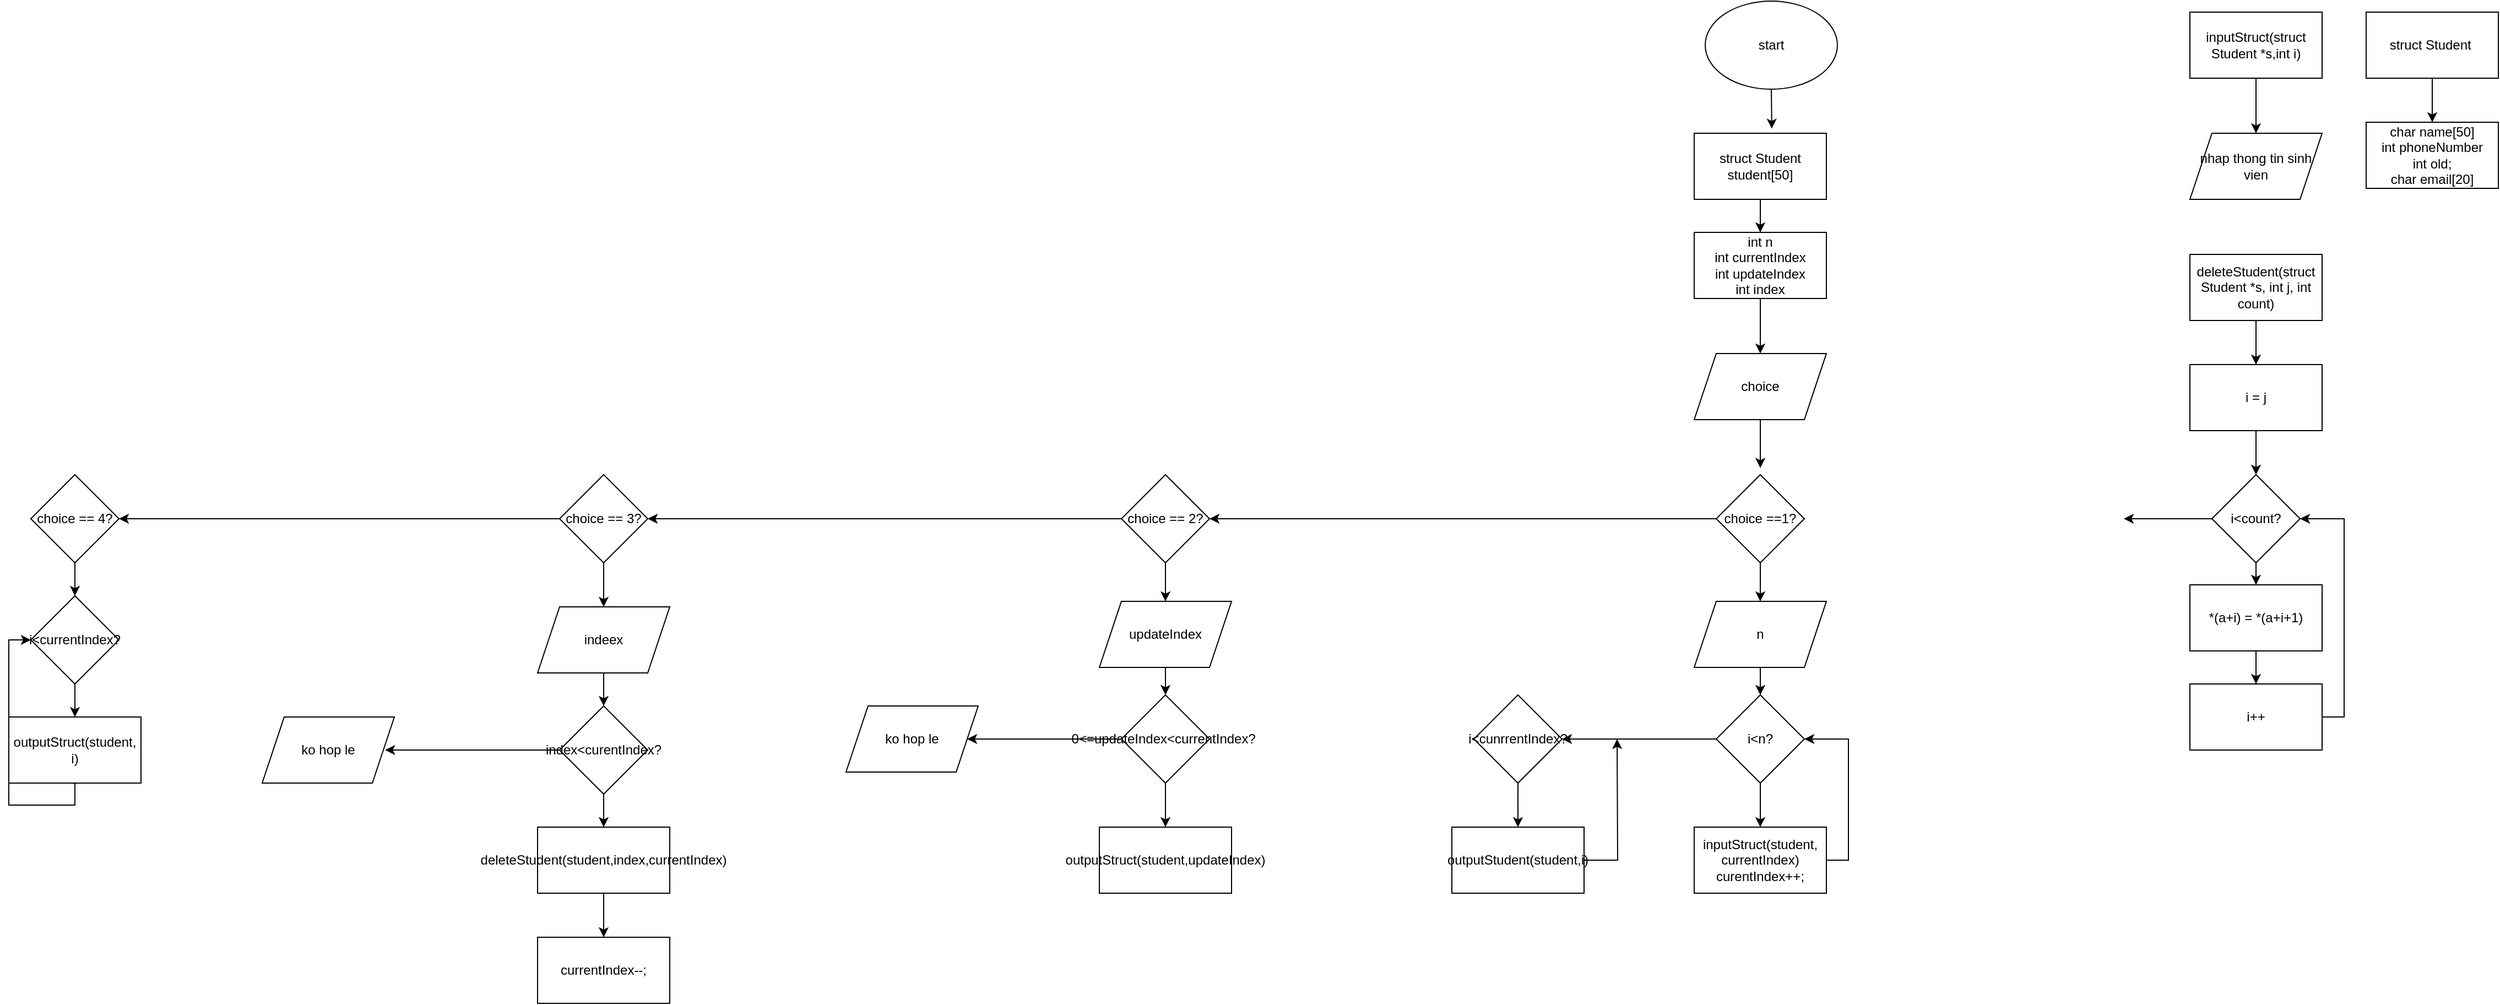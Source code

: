 <mxfile version="22.1.2" type="device">
  <diagram id="C5RBs43oDa-KdzZeNtuy" name="Page-1">
    <mxGraphModel dx="2690" dy="606" grid="1" gridSize="10" guides="1" tooltips="1" connect="1" arrows="1" fold="1" page="1" pageScale="1" pageWidth="827" pageHeight="1169" math="0" shadow="0">
      <root>
        <mxCell id="WIyWlLk6GJQsqaUBKTNV-0" />
        <mxCell id="WIyWlLk6GJQsqaUBKTNV-1" parent="WIyWlLk6GJQsqaUBKTNV-0" />
        <mxCell id="DKrm9r417VlJnwcUg-qO-0" value="start" style="ellipse;whiteSpace=wrap;html=1;" vertex="1" parent="WIyWlLk6GJQsqaUBKTNV-1">
          <mxGeometry x="90" y="40" width="120" height="80" as="geometry" />
        </mxCell>
        <mxCell id="DKrm9r417VlJnwcUg-qO-3" style="edgeStyle=orthogonalEdgeStyle;rounded=0;orthogonalLoop=1;jettySize=auto;html=1;exitX=0.5;exitY=1;exitDx=0;exitDy=0;entryX=0.5;entryY=0;entryDx=0;entryDy=0;" edge="1" parent="WIyWlLk6GJQsqaUBKTNV-1" source="DKrm9r417VlJnwcUg-qO-1" target="DKrm9r417VlJnwcUg-qO-2">
          <mxGeometry relative="1" as="geometry" />
        </mxCell>
        <mxCell id="DKrm9r417VlJnwcUg-qO-1" value="struct Student&amp;nbsp;" style="rounded=0;whiteSpace=wrap;html=1;" vertex="1" parent="WIyWlLk6GJQsqaUBKTNV-1">
          <mxGeometry x="690" y="50" width="120" height="60" as="geometry" />
        </mxCell>
        <mxCell id="DKrm9r417VlJnwcUg-qO-2" value="char name[50]&lt;br&gt;int phoneNumber&lt;br&gt;int old;&lt;br&gt;char email[20]" style="rounded=0;whiteSpace=wrap;html=1;" vertex="1" parent="WIyWlLk6GJQsqaUBKTNV-1">
          <mxGeometry x="690" y="150" width="120" height="60" as="geometry" />
        </mxCell>
        <mxCell id="DKrm9r417VlJnwcUg-qO-6" style="edgeStyle=orthogonalEdgeStyle;rounded=0;orthogonalLoop=1;jettySize=auto;html=1;exitX=0.5;exitY=1;exitDx=0;exitDy=0;entryX=0.5;entryY=0;entryDx=0;entryDy=0;" edge="1" parent="WIyWlLk6GJQsqaUBKTNV-1" source="DKrm9r417VlJnwcUg-qO-4" target="DKrm9r417VlJnwcUg-qO-5">
          <mxGeometry relative="1" as="geometry" />
        </mxCell>
        <mxCell id="DKrm9r417VlJnwcUg-qO-4" value="inputStruct(struct Student *s,int i)" style="rounded=0;whiteSpace=wrap;html=1;" vertex="1" parent="WIyWlLk6GJQsqaUBKTNV-1">
          <mxGeometry x="530" y="50" width="120" height="60" as="geometry" />
        </mxCell>
        <mxCell id="DKrm9r417VlJnwcUg-qO-5" value="nhap thong tin sinh vien" style="shape=parallelogram;perimeter=parallelogramPerimeter;whiteSpace=wrap;html=1;fixedSize=1;" vertex="1" parent="WIyWlLk6GJQsqaUBKTNV-1">
          <mxGeometry x="530" y="160" width="120" height="60" as="geometry" />
        </mxCell>
        <mxCell id="DKrm9r417VlJnwcUg-qO-10" style="edgeStyle=orthogonalEdgeStyle;rounded=0;orthogonalLoop=1;jettySize=auto;html=1;exitX=0.5;exitY=1;exitDx=0;exitDy=0;" edge="1" parent="WIyWlLk6GJQsqaUBKTNV-1" source="DKrm9r417VlJnwcUg-qO-7">
          <mxGeometry relative="1" as="geometry">
            <mxPoint x="590" y="370" as="targetPoint" />
          </mxGeometry>
        </mxCell>
        <mxCell id="DKrm9r417VlJnwcUg-qO-7" value="deleteStudent(struct Student *s, int j, int count)" style="rounded=0;whiteSpace=wrap;html=1;" vertex="1" parent="WIyWlLk6GJQsqaUBKTNV-1">
          <mxGeometry x="530" y="270" width="120" height="60" as="geometry" />
        </mxCell>
        <mxCell id="DKrm9r417VlJnwcUg-qO-13" style="edgeStyle=orthogonalEdgeStyle;rounded=0;orthogonalLoop=1;jettySize=auto;html=1;exitX=0.5;exitY=1;exitDx=0;exitDy=0;entryX=0.5;entryY=0;entryDx=0;entryDy=0;" edge="1" parent="WIyWlLk6GJQsqaUBKTNV-1" source="DKrm9r417VlJnwcUg-qO-11" target="DKrm9r417VlJnwcUg-qO-12">
          <mxGeometry relative="1" as="geometry" />
        </mxCell>
        <mxCell id="DKrm9r417VlJnwcUg-qO-11" value="i = j" style="rounded=0;whiteSpace=wrap;html=1;" vertex="1" parent="WIyWlLk6GJQsqaUBKTNV-1">
          <mxGeometry x="530" y="370" width="120" height="60" as="geometry" />
        </mxCell>
        <mxCell id="DKrm9r417VlJnwcUg-qO-15" style="edgeStyle=orthogonalEdgeStyle;rounded=0;orthogonalLoop=1;jettySize=auto;html=1;exitX=0.5;exitY=1;exitDx=0;exitDy=0;entryX=0.5;entryY=0;entryDx=0;entryDy=0;" edge="1" parent="WIyWlLk6GJQsqaUBKTNV-1" source="DKrm9r417VlJnwcUg-qO-12" target="DKrm9r417VlJnwcUg-qO-14">
          <mxGeometry relative="1" as="geometry" />
        </mxCell>
        <mxCell id="DKrm9r417VlJnwcUg-qO-19" style="edgeStyle=orthogonalEdgeStyle;rounded=0;orthogonalLoop=1;jettySize=auto;html=1;exitX=0;exitY=0.5;exitDx=0;exitDy=0;" edge="1" parent="WIyWlLk6GJQsqaUBKTNV-1" source="DKrm9r417VlJnwcUg-qO-12">
          <mxGeometry relative="1" as="geometry">
            <mxPoint x="470" y="510" as="targetPoint" />
          </mxGeometry>
        </mxCell>
        <mxCell id="DKrm9r417VlJnwcUg-qO-12" value="i&amp;lt;count?" style="rhombus;whiteSpace=wrap;html=1;" vertex="1" parent="WIyWlLk6GJQsqaUBKTNV-1">
          <mxGeometry x="550" y="470" width="80" height="80" as="geometry" />
        </mxCell>
        <mxCell id="DKrm9r417VlJnwcUg-qO-17" style="edgeStyle=orthogonalEdgeStyle;rounded=0;orthogonalLoop=1;jettySize=auto;html=1;exitX=0.5;exitY=1;exitDx=0;exitDy=0;entryX=0.5;entryY=0;entryDx=0;entryDy=0;" edge="1" parent="WIyWlLk6GJQsqaUBKTNV-1" source="DKrm9r417VlJnwcUg-qO-14" target="DKrm9r417VlJnwcUg-qO-16">
          <mxGeometry relative="1" as="geometry" />
        </mxCell>
        <mxCell id="DKrm9r417VlJnwcUg-qO-14" value="*(a+i) = *(a+i+1)" style="rounded=0;whiteSpace=wrap;html=1;" vertex="1" parent="WIyWlLk6GJQsqaUBKTNV-1">
          <mxGeometry x="530" y="570" width="120" height="60" as="geometry" />
        </mxCell>
        <mxCell id="DKrm9r417VlJnwcUg-qO-18" style="edgeStyle=orthogonalEdgeStyle;rounded=0;orthogonalLoop=1;jettySize=auto;html=1;exitX=1;exitY=0.5;exitDx=0;exitDy=0;entryX=1;entryY=0.5;entryDx=0;entryDy=0;" edge="1" parent="WIyWlLk6GJQsqaUBKTNV-1" source="DKrm9r417VlJnwcUg-qO-16" target="DKrm9r417VlJnwcUg-qO-12">
          <mxGeometry relative="1" as="geometry" />
        </mxCell>
        <mxCell id="DKrm9r417VlJnwcUg-qO-16" value="i++" style="rounded=0;whiteSpace=wrap;html=1;" vertex="1" parent="WIyWlLk6GJQsqaUBKTNV-1">
          <mxGeometry x="530" y="660" width="120" height="60" as="geometry" />
        </mxCell>
        <mxCell id="DKrm9r417VlJnwcUg-qO-23" style="edgeStyle=orthogonalEdgeStyle;rounded=0;orthogonalLoop=1;jettySize=auto;html=1;exitX=0.5;exitY=1;exitDx=0;exitDy=0;entryX=0.5;entryY=0;entryDx=0;entryDy=0;" edge="1" parent="WIyWlLk6GJQsqaUBKTNV-1" source="DKrm9r417VlJnwcUg-qO-20" target="DKrm9r417VlJnwcUg-qO-22">
          <mxGeometry relative="1" as="geometry" />
        </mxCell>
        <mxCell id="DKrm9r417VlJnwcUg-qO-20" value="struct Student student[50]" style="rounded=0;whiteSpace=wrap;html=1;" vertex="1" parent="WIyWlLk6GJQsqaUBKTNV-1">
          <mxGeometry x="80" y="160" width="120" height="60" as="geometry" />
        </mxCell>
        <mxCell id="DKrm9r417VlJnwcUg-qO-21" style="edgeStyle=orthogonalEdgeStyle;rounded=0;orthogonalLoop=1;jettySize=auto;html=1;exitX=0.5;exitY=1;exitDx=0;exitDy=0;entryX=0.587;entryY=-0.07;entryDx=0;entryDy=0;entryPerimeter=0;" edge="1" parent="WIyWlLk6GJQsqaUBKTNV-1" source="DKrm9r417VlJnwcUg-qO-0" target="DKrm9r417VlJnwcUg-qO-20">
          <mxGeometry relative="1" as="geometry" />
        </mxCell>
        <mxCell id="DKrm9r417VlJnwcUg-qO-25" style="edgeStyle=orthogonalEdgeStyle;rounded=0;orthogonalLoop=1;jettySize=auto;html=1;exitX=0.5;exitY=1;exitDx=0;exitDy=0;entryX=0.5;entryY=0;entryDx=0;entryDy=0;" edge="1" parent="WIyWlLk6GJQsqaUBKTNV-1" source="DKrm9r417VlJnwcUg-qO-22" target="DKrm9r417VlJnwcUg-qO-24">
          <mxGeometry relative="1" as="geometry" />
        </mxCell>
        <mxCell id="DKrm9r417VlJnwcUg-qO-22" value="int n&lt;br&gt;int currentIndex&lt;br&gt;int updateIndex&lt;br&gt;int index" style="rounded=0;whiteSpace=wrap;html=1;" vertex="1" parent="WIyWlLk6GJQsqaUBKTNV-1">
          <mxGeometry x="80" y="250" width="120" height="60" as="geometry" />
        </mxCell>
        <mxCell id="DKrm9r417VlJnwcUg-qO-24" value="choice" style="shape=parallelogram;perimeter=parallelogramPerimeter;whiteSpace=wrap;html=1;fixedSize=1;" vertex="1" parent="WIyWlLk6GJQsqaUBKTNV-1">
          <mxGeometry x="80" y="360" width="120" height="60" as="geometry" />
        </mxCell>
        <mxCell id="DKrm9r417VlJnwcUg-qO-29" style="edgeStyle=orthogonalEdgeStyle;rounded=0;orthogonalLoop=1;jettySize=auto;html=1;exitX=0.5;exitY=1;exitDx=0;exitDy=0;entryX=0.5;entryY=0;entryDx=0;entryDy=0;" edge="1" parent="WIyWlLk6GJQsqaUBKTNV-1" source="DKrm9r417VlJnwcUg-qO-26" target="DKrm9r417VlJnwcUg-qO-28">
          <mxGeometry relative="1" as="geometry" />
        </mxCell>
        <mxCell id="DKrm9r417VlJnwcUg-qO-41" style="edgeStyle=orthogonalEdgeStyle;rounded=0;orthogonalLoop=1;jettySize=auto;html=1;exitX=0;exitY=0.5;exitDx=0;exitDy=0;" edge="1" parent="WIyWlLk6GJQsqaUBKTNV-1" source="DKrm9r417VlJnwcUg-qO-26">
          <mxGeometry relative="1" as="geometry">
            <mxPoint x="-360" y="510" as="targetPoint" />
          </mxGeometry>
        </mxCell>
        <mxCell id="DKrm9r417VlJnwcUg-qO-26" value="choice ==1?" style="rhombus;whiteSpace=wrap;html=1;" vertex="1" parent="WIyWlLk6GJQsqaUBKTNV-1">
          <mxGeometry x="100" y="470" width="80" height="80" as="geometry" />
        </mxCell>
        <mxCell id="DKrm9r417VlJnwcUg-qO-27" style="edgeStyle=orthogonalEdgeStyle;rounded=0;orthogonalLoop=1;jettySize=auto;html=1;exitX=0.5;exitY=1;exitDx=0;exitDy=0;entryX=0.5;entryY=-0.077;entryDx=0;entryDy=0;entryPerimeter=0;" edge="1" parent="WIyWlLk6GJQsqaUBKTNV-1" source="DKrm9r417VlJnwcUg-qO-24" target="DKrm9r417VlJnwcUg-qO-26">
          <mxGeometry relative="1" as="geometry" />
        </mxCell>
        <mxCell id="DKrm9r417VlJnwcUg-qO-31" style="edgeStyle=orthogonalEdgeStyle;rounded=0;orthogonalLoop=1;jettySize=auto;html=1;exitX=0.5;exitY=1;exitDx=0;exitDy=0;entryX=0.5;entryY=0;entryDx=0;entryDy=0;" edge="1" parent="WIyWlLk6GJQsqaUBKTNV-1" source="DKrm9r417VlJnwcUg-qO-28" target="DKrm9r417VlJnwcUg-qO-30">
          <mxGeometry relative="1" as="geometry" />
        </mxCell>
        <mxCell id="DKrm9r417VlJnwcUg-qO-28" value="n" style="shape=parallelogram;perimeter=parallelogramPerimeter;whiteSpace=wrap;html=1;fixedSize=1;" vertex="1" parent="WIyWlLk6GJQsqaUBKTNV-1">
          <mxGeometry x="80" y="585" width="120" height="60" as="geometry" />
        </mxCell>
        <mxCell id="DKrm9r417VlJnwcUg-qO-33" style="edgeStyle=orthogonalEdgeStyle;rounded=0;orthogonalLoop=1;jettySize=auto;html=1;exitX=0.5;exitY=1;exitDx=0;exitDy=0;entryX=0.5;entryY=0;entryDx=0;entryDy=0;" edge="1" parent="WIyWlLk6GJQsqaUBKTNV-1" source="DKrm9r417VlJnwcUg-qO-30" target="DKrm9r417VlJnwcUg-qO-32">
          <mxGeometry relative="1" as="geometry" />
        </mxCell>
        <mxCell id="DKrm9r417VlJnwcUg-qO-35" style="edgeStyle=orthogonalEdgeStyle;rounded=0;orthogonalLoop=1;jettySize=auto;html=1;exitX=0;exitY=0.5;exitDx=0;exitDy=0;" edge="1" parent="WIyWlLk6GJQsqaUBKTNV-1" source="DKrm9r417VlJnwcUg-qO-30">
          <mxGeometry relative="1" as="geometry">
            <mxPoint x="-40" y="710" as="targetPoint" />
          </mxGeometry>
        </mxCell>
        <mxCell id="DKrm9r417VlJnwcUg-qO-30" value="i&amp;lt;n?" style="rhombus;whiteSpace=wrap;html=1;" vertex="1" parent="WIyWlLk6GJQsqaUBKTNV-1">
          <mxGeometry x="100" y="670" width="80" height="80" as="geometry" />
        </mxCell>
        <mxCell id="DKrm9r417VlJnwcUg-qO-34" style="edgeStyle=orthogonalEdgeStyle;rounded=0;orthogonalLoop=1;jettySize=auto;html=1;exitX=1;exitY=0.5;exitDx=0;exitDy=0;entryX=1;entryY=0.5;entryDx=0;entryDy=0;" edge="1" parent="WIyWlLk6GJQsqaUBKTNV-1" source="DKrm9r417VlJnwcUg-qO-32" target="DKrm9r417VlJnwcUg-qO-30">
          <mxGeometry relative="1" as="geometry" />
        </mxCell>
        <mxCell id="DKrm9r417VlJnwcUg-qO-32" value="inputStruct(student, currentIndex)&lt;br&gt;curentIndex++;" style="rounded=0;whiteSpace=wrap;html=1;" vertex="1" parent="WIyWlLk6GJQsqaUBKTNV-1">
          <mxGeometry x="80" y="790" width="120" height="60" as="geometry" />
        </mxCell>
        <mxCell id="DKrm9r417VlJnwcUg-qO-38" style="edgeStyle=orthogonalEdgeStyle;rounded=0;orthogonalLoop=1;jettySize=auto;html=1;exitX=0.5;exitY=1;exitDx=0;exitDy=0;entryX=0.5;entryY=0;entryDx=0;entryDy=0;" edge="1" parent="WIyWlLk6GJQsqaUBKTNV-1" source="DKrm9r417VlJnwcUg-qO-36" target="DKrm9r417VlJnwcUg-qO-37">
          <mxGeometry relative="1" as="geometry" />
        </mxCell>
        <mxCell id="DKrm9r417VlJnwcUg-qO-36" value="i&amp;lt;cunrrentIndex?" style="rhombus;whiteSpace=wrap;html=1;" vertex="1" parent="WIyWlLk6GJQsqaUBKTNV-1">
          <mxGeometry x="-120" y="670" width="80" height="80" as="geometry" />
        </mxCell>
        <mxCell id="DKrm9r417VlJnwcUg-qO-39" style="edgeStyle=orthogonalEdgeStyle;rounded=0;orthogonalLoop=1;jettySize=auto;html=1;exitX=1;exitY=0.5;exitDx=0;exitDy=0;" edge="1" parent="WIyWlLk6GJQsqaUBKTNV-1" source="DKrm9r417VlJnwcUg-qO-37">
          <mxGeometry relative="1" as="geometry">
            <mxPoint x="10" y="710" as="targetPoint" />
          </mxGeometry>
        </mxCell>
        <mxCell id="DKrm9r417VlJnwcUg-qO-37" value="outputStudent(student,i)" style="rounded=0;whiteSpace=wrap;html=1;" vertex="1" parent="WIyWlLk6GJQsqaUBKTNV-1">
          <mxGeometry x="-140" y="790" width="120" height="60" as="geometry" />
        </mxCell>
        <mxCell id="DKrm9r417VlJnwcUg-qO-44" style="edgeStyle=orthogonalEdgeStyle;rounded=0;orthogonalLoop=1;jettySize=auto;html=1;exitX=0.5;exitY=1;exitDx=0;exitDy=0;entryX=0.5;entryY=0;entryDx=0;entryDy=0;" edge="1" parent="WIyWlLk6GJQsqaUBKTNV-1" source="DKrm9r417VlJnwcUg-qO-42" target="DKrm9r417VlJnwcUg-qO-43">
          <mxGeometry relative="1" as="geometry" />
        </mxCell>
        <mxCell id="DKrm9r417VlJnwcUg-qO-51" style="edgeStyle=orthogonalEdgeStyle;rounded=0;orthogonalLoop=1;jettySize=auto;html=1;exitX=0;exitY=0.5;exitDx=0;exitDy=0;" edge="1" parent="WIyWlLk6GJQsqaUBKTNV-1" source="DKrm9r417VlJnwcUg-qO-42">
          <mxGeometry relative="1" as="geometry">
            <mxPoint x="-870" y="510" as="targetPoint" />
          </mxGeometry>
        </mxCell>
        <mxCell id="DKrm9r417VlJnwcUg-qO-42" value="choice == 2?" style="rhombus;whiteSpace=wrap;html=1;" vertex="1" parent="WIyWlLk6GJQsqaUBKTNV-1">
          <mxGeometry x="-440" y="470" width="80" height="80" as="geometry" />
        </mxCell>
        <mxCell id="DKrm9r417VlJnwcUg-qO-46" style="edgeStyle=orthogonalEdgeStyle;rounded=0;orthogonalLoop=1;jettySize=auto;html=1;exitX=0.5;exitY=1;exitDx=0;exitDy=0;entryX=0.5;entryY=0;entryDx=0;entryDy=0;" edge="1" parent="WIyWlLk6GJQsqaUBKTNV-1" source="DKrm9r417VlJnwcUg-qO-43" target="DKrm9r417VlJnwcUg-qO-45">
          <mxGeometry relative="1" as="geometry" />
        </mxCell>
        <mxCell id="DKrm9r417VlJnwcUg-qO-43" value="updateIndex" style="shape=parallelogram;perimeter=parallelogramPerimeter;whiteSpace=wrap;html=1;fixedSize=1;" vertex="1" parent="WIyWlLk6GJQsqaUBKTNV-1">
          <mxGeometry x="-460" y="585" width="120" height="60" as="geometry" />
        </mxCell>
        <mxCell id="DKrm9r417VlJnwcUg-qO-47" style="edgeStyle=orthogonalEdgeStyle;rounded=0;orthogonalLoop=1;jettySize=auto;html=1;exitX=0.5;exitY=1;exitDx=0;exitDy=0;" edge="1" parent="WIyWlLk6GJQsqaUBKTNV-1" source="DKrm9r417VlJnwcUg-qO-45">
          <mxGeometry relative="1" as="geometry">
            <mxPoint x="-400" y="790" as="targetPoint" />
          </mxGeometry>
        </mxCell>
        <mxCell id="DKrm9r417VlJnwcUg-qO-49" style="edgeStyle=orthogonalEdgeStyle;rounded=0;orthogonalLoop=1;jettySize=auto;html=1;exitX=0;exitY=0.5;exitDx=0;exitDy=0;" edge="1" parent="WIyWlLk6GJQsqaUBKTNV-1" source="DKrm9r417VlJnwcUg-qO-45">
          <mxGeometry relative="1" as="geometry">
            <mxPoint x="-580" y="710" as="targetPoint" />
          </mxGeometry>
        </mxCell>
        <mxCell id="DKrm9r417VlJnwcUg-qO-45" value="0&amp;lt;=updateIndex&amp;lt;currentIndex?&amp;nbsp;" style="rhombus;whiteSpace=wrap;html=1;" vertex="1" parent="WIyWlLk6GJQsqaUBKTNV-1">
          <mxGeometry x="-440" y="670" width="80" height="80" as="geometry" />
        </mxCell>
        <mxCell id="DKrm9r417VlJnwcUg-qO-48" value="outputStruct(student,updateIndex)" style="rounded=0;whiteSpace=wrap;html=1;" vertex="1" parent="WIyWlLk6GJQsqaUBKTNV-1">
          <mxGeometry x="-460" y="790" width="120" height="60" as="geometry" />
        </mxCell>
        <mxCell id="DKrm9r417VlJnwcUg-qO-50" value="ko hop le" style="shape=parallelogram;perimeter=parallelogramPerimeter;whiteSpace=wrap;html=1;fixedSize=1;" vertex="1" parent="WIyWlLk6GJQsqaUBKTNV-1">
          <mxGeometry x="-690" y="680" width="120" height="60" as="geometry" />
        </mxCell>
        <mxCell id="DKrm9r417VlJnwcUg-qO-54" style="edgeStyle=orthogonalEdgeStyle;rounded=0;orthogonalLoop=1;jettySize=auto;html=1;exitX=0.5;exitY=1;exitDx=0;exitDy=0;entryX=0.5;entryY=0;entryDx=0;entryDy=0;" edge="1" parent="WIyWlLk6GJQsqaUBKTNV-1" source="DKrm9r417VlJnwcUg-qO-52" target="DKrm9r417VlJnwcUg-qO-53">
          <mxGeometry relative="1" as="geometry" />
        </mxCell>
        <mxCell id="DKrm9r417VlJnwcUg-qO-64" style="edgeStyle=orthogonalEdgeStyle;rounded=0;orthogonalLoop=1;jettySize=auto;html=1;exitX=0;exitY=0.5;exitDx=0;exitDy=0;" edge="1" parent="WIyWlLk6GJQsqaUBKTNV-1" source="DKrm9r417VlJnwcUg-qO-52">
          <mxGeometry relative="1" as="geometry">
            <mxPoint x="-1350" y="510" as="targetPoint" />
          </mxGeometry>
        </mxCell>
        <mxCell id="DKrm9r417VlJnwcUg-qO-52" value="choice == 3?" style="rhombus;whiteSpace=wrap;html=1;" vertex="1" parent="WIyWlLk6GJQsqaUBKTNV-1">
          <mxGeometry x="-950" y="470" width="80" height="80" as="geometry" />
        </mxCell>
        <mxCell id="DKrm9r417VlJnwcUg-qO-56" style="edgeStyle=orthogonalEdgeStyle;rounded=0;orthogonalLoop=1;jettySize=auto;html=1;exitX=0.5;exitY=1;exitDx=0;exitDy=0;entryX=0.5;entryY=0;entryDx=0;entryDy=0;" edge="1" parent="WIyWlLk6GJQsqaUBKTNV-1" source="DKrm9r417VlJnwcUg-qO-53" target="DKrm9r417VlJnwcUg-qO-55">
          <mxGeometry relative="1" as="geometry" />
        </mxCell>
        <mxCell id="DKrm9r417VlJnwcUg-qO-53" value="indeex" style="shape=parallelogram;perimeter=parallelogramPerimeter;whiteSpace=wrap;html=1;fixedSize=1;" vertex="1" parent="WIyWlLk6GJQsqaUBKTNV-1">
          <mxGeometry x="-970" y="590" width="120" height="60" as="geometry" />
        </mxCell>
        <mxCell id="DKrm9r417VlJnwcUg-qO-58" style="edgeStyle=orthogonalEdgeStyle;rounded=0;orthogonalLoop=1;jettySize=auto;html=1;exitX=0.5;exitY=1;exitDx=0;exitDy=0;entryX=0.5;entryY=0;entryDx=0;entryDy=0;" edge="1" parent="WIyWlLk6GJQsqaUBKTNV-1" source="DKrm9r417VlJnwcUg-qO-55" target="DKrm9r417VlJnwcUg-qO-57">
          <mxGeometry relative="1" as="geometry" />
        </mxCell>
        <mxCell id="DKrm9r417VlJnwcUg-qO-61" style="edgeStyle=orthogonalEdgeStyle;rounded=0;orthogonalLoop=1;jettySize=auto;html=1;exitX=0;exitY=0.5;exitDx=0;exitDy=0;" edge="1" parent="WIyWlLk6GJQsqaUBKTNV-1" source="DKrm9r417VlJnwcUg-qO-55">
          <mxGeometry relative="1" as="geometry">
            <mxPoint x="-1108.4" y="720" as="targetPoint" />
          </mxGeometry>
        </mxCell>
        <mxCell id="DKrm9r417VlJnwcUg-qO-55" value="index&amp;lt;curentIndex?" style="rhombus;whiteSpace=wrap;html=1;" vertex="1" parent="WIyWlLk6GJQsqaUBKTNV-1">
          <mxGeometry x="-950" y="680" width="80" height="80" as="geometry" />
        </mxCell>
        <mxCell id="DKrm9r417VlJnwcUg-qO-60" style="edgeStyle=orthogonalEdgeStyle;rounded=0;orthogonalLoop=1;jettySize=auto;html=1;exitX=0.5;exitY=1;exitDx=0;exitDy=0;" edge="1" parent="WIyWlLk6GJQsqaUBKTNV-1" source="DKrm9r417VlJnwcUg-qO-57" target="DKrm9r417VlJnwcUg-qO-59">
          <mxGeometry relative="1" as="geometry" />
        </mxCell>
        <mxCell id="DKrm9r417VlJnwcUg-qO-57" value="deleteStudent(student,index,currentIndex)" style="rounded=0;whiteSpace=wrap;html=1;" vertex="1" parent="WIyWlLk6GJQsqaUBKTNV-1">
          <mxGeometry x="-970" y="790" width="120" height="60" as="geometry" />
        </mxCell>
        <mxCell id="DKrm9r417VlJnwcUg-qO-59" value="currentIndex--;" style="rounded=0;whiteSpace=wrap;html=1;" vertex="1" parent="WIyWlLk6GJQsqaUBKTNV-1">
          <mxGeometry x="-970" y="890" width="120" height="60" as="geometry" />
        </mxCell>
        <mxCell id="DKrm9r417VlJnwcUg-qO-63" value="ko hop le" style="shape=parallelogram;perimeter=parallelogramPerimeter;whiteSpace=wrap;html=1;fixedSize=1;" vertex="1" parent="WIyWlLk6GJQsqaUBKTNV-1">
          <mxGeometry x="-1220" y="690" width="120" height="60" as="geometry" />
        </mxCell>
        <mxCell id="DKrm9r417VlJnwcUg-qO-67" style="edgeStyle=orthogonalEdgeStyle;rounded=0;orthogonalLoop=1;jettySize=auto;html=1;exitX=0.5;exitY=1;exitDx=0;exitDy=0;entryX=0.5;entryY=0;entryDx=0;entryDy=0;" edge="1" parent="WIyWlLk6GJQsqaUBKTNV-1" source="DKrm9r417VlJnwcUg-qO-65" target="DKrm9r417VlJnwcUg-qO-66">
          <mxGeometry relative="1" as="geometry" />
        </mxCell>
        <mxCell id="DKrm9r417VlJnwcUg-qO-65" value="choice == 4?" style="rhombus;whiteSpace=wrap;html=1;" vertex="1" parent="WIyWlLk6GJQsqaUBKTNV-1">
          <mxGeometry x="-1430" y="470" width="80" height="80" as="geometry" />
        </mxCell>
        <mxCell id="DKrm9r417VlJnwcUg-qO-69" style="edgeStyle=orthogonalEdgeStyle;rounded=0;orthogonalLoop=1;jettySize=auto;html=1;exitX=0.5;exitY=1;exitDx=0;exitDy=0;entryX=0.5;entryY=0;entryDx=0;entryDy=0;" edge="1" parent="WIyWlLk6GJQsqaUBKTNV-1" source="DKrm9r417VlJnwcUg-qO-66" target="DKrm9r417VlJnwcUg-qO-68">
          <mxGeometry relative="1" as="geometry" />
        </mxCell>
        <mxCell id="DKrm9r417VlJnwcUg-qO-66" value="i&amp;lt;currentIndex?" style="rhombus;whiteSpace=wrap;html=1;" vertex="1" parent="WIyWlLk6GJQsqaUBKTNV-1">
          <mxGeometry x="-1430" y="580" width="80" height="80" as="geometry" />
        </mxCell>
        <mxCell id="DKrm9r417VlJnwcUg-qO-71" style="edgeStyle=orthogonalEdgeStyle;rounded=0;orthogonalLoop=1;jettySize=auto;html=1;exitX=0.5;exitY=1;exitDx=0;exitDy=0;entryX=0;entryY=0.5;entryDx=0;entryDy=0;" edge="1" parent="WIyWlLk6GJQsqaUBKTNV-1" source="DKrm9r417VlJnwcUg-qO-68" target="DKrm9r417VlJnwcUg-qO-66">
          <mxGeometry relative="1" as="geometry" />
        </mxCell>
        <mxCell id="DKrm9r417VlJnwcUg-qO-68" value="outputStruct(student, i)" style="rounded=0;whiteSpace=wrap;html=1;" vertex="1" parent="WIyWlLk6GJQsqaUBKTNV-1">
          <mxGeometry x="-1450" y="690" width="120" height="60" as="geometry" />
        </mxCell>
      </root>
    </mxGraphModel>
  </diagram>
</mxfile>

